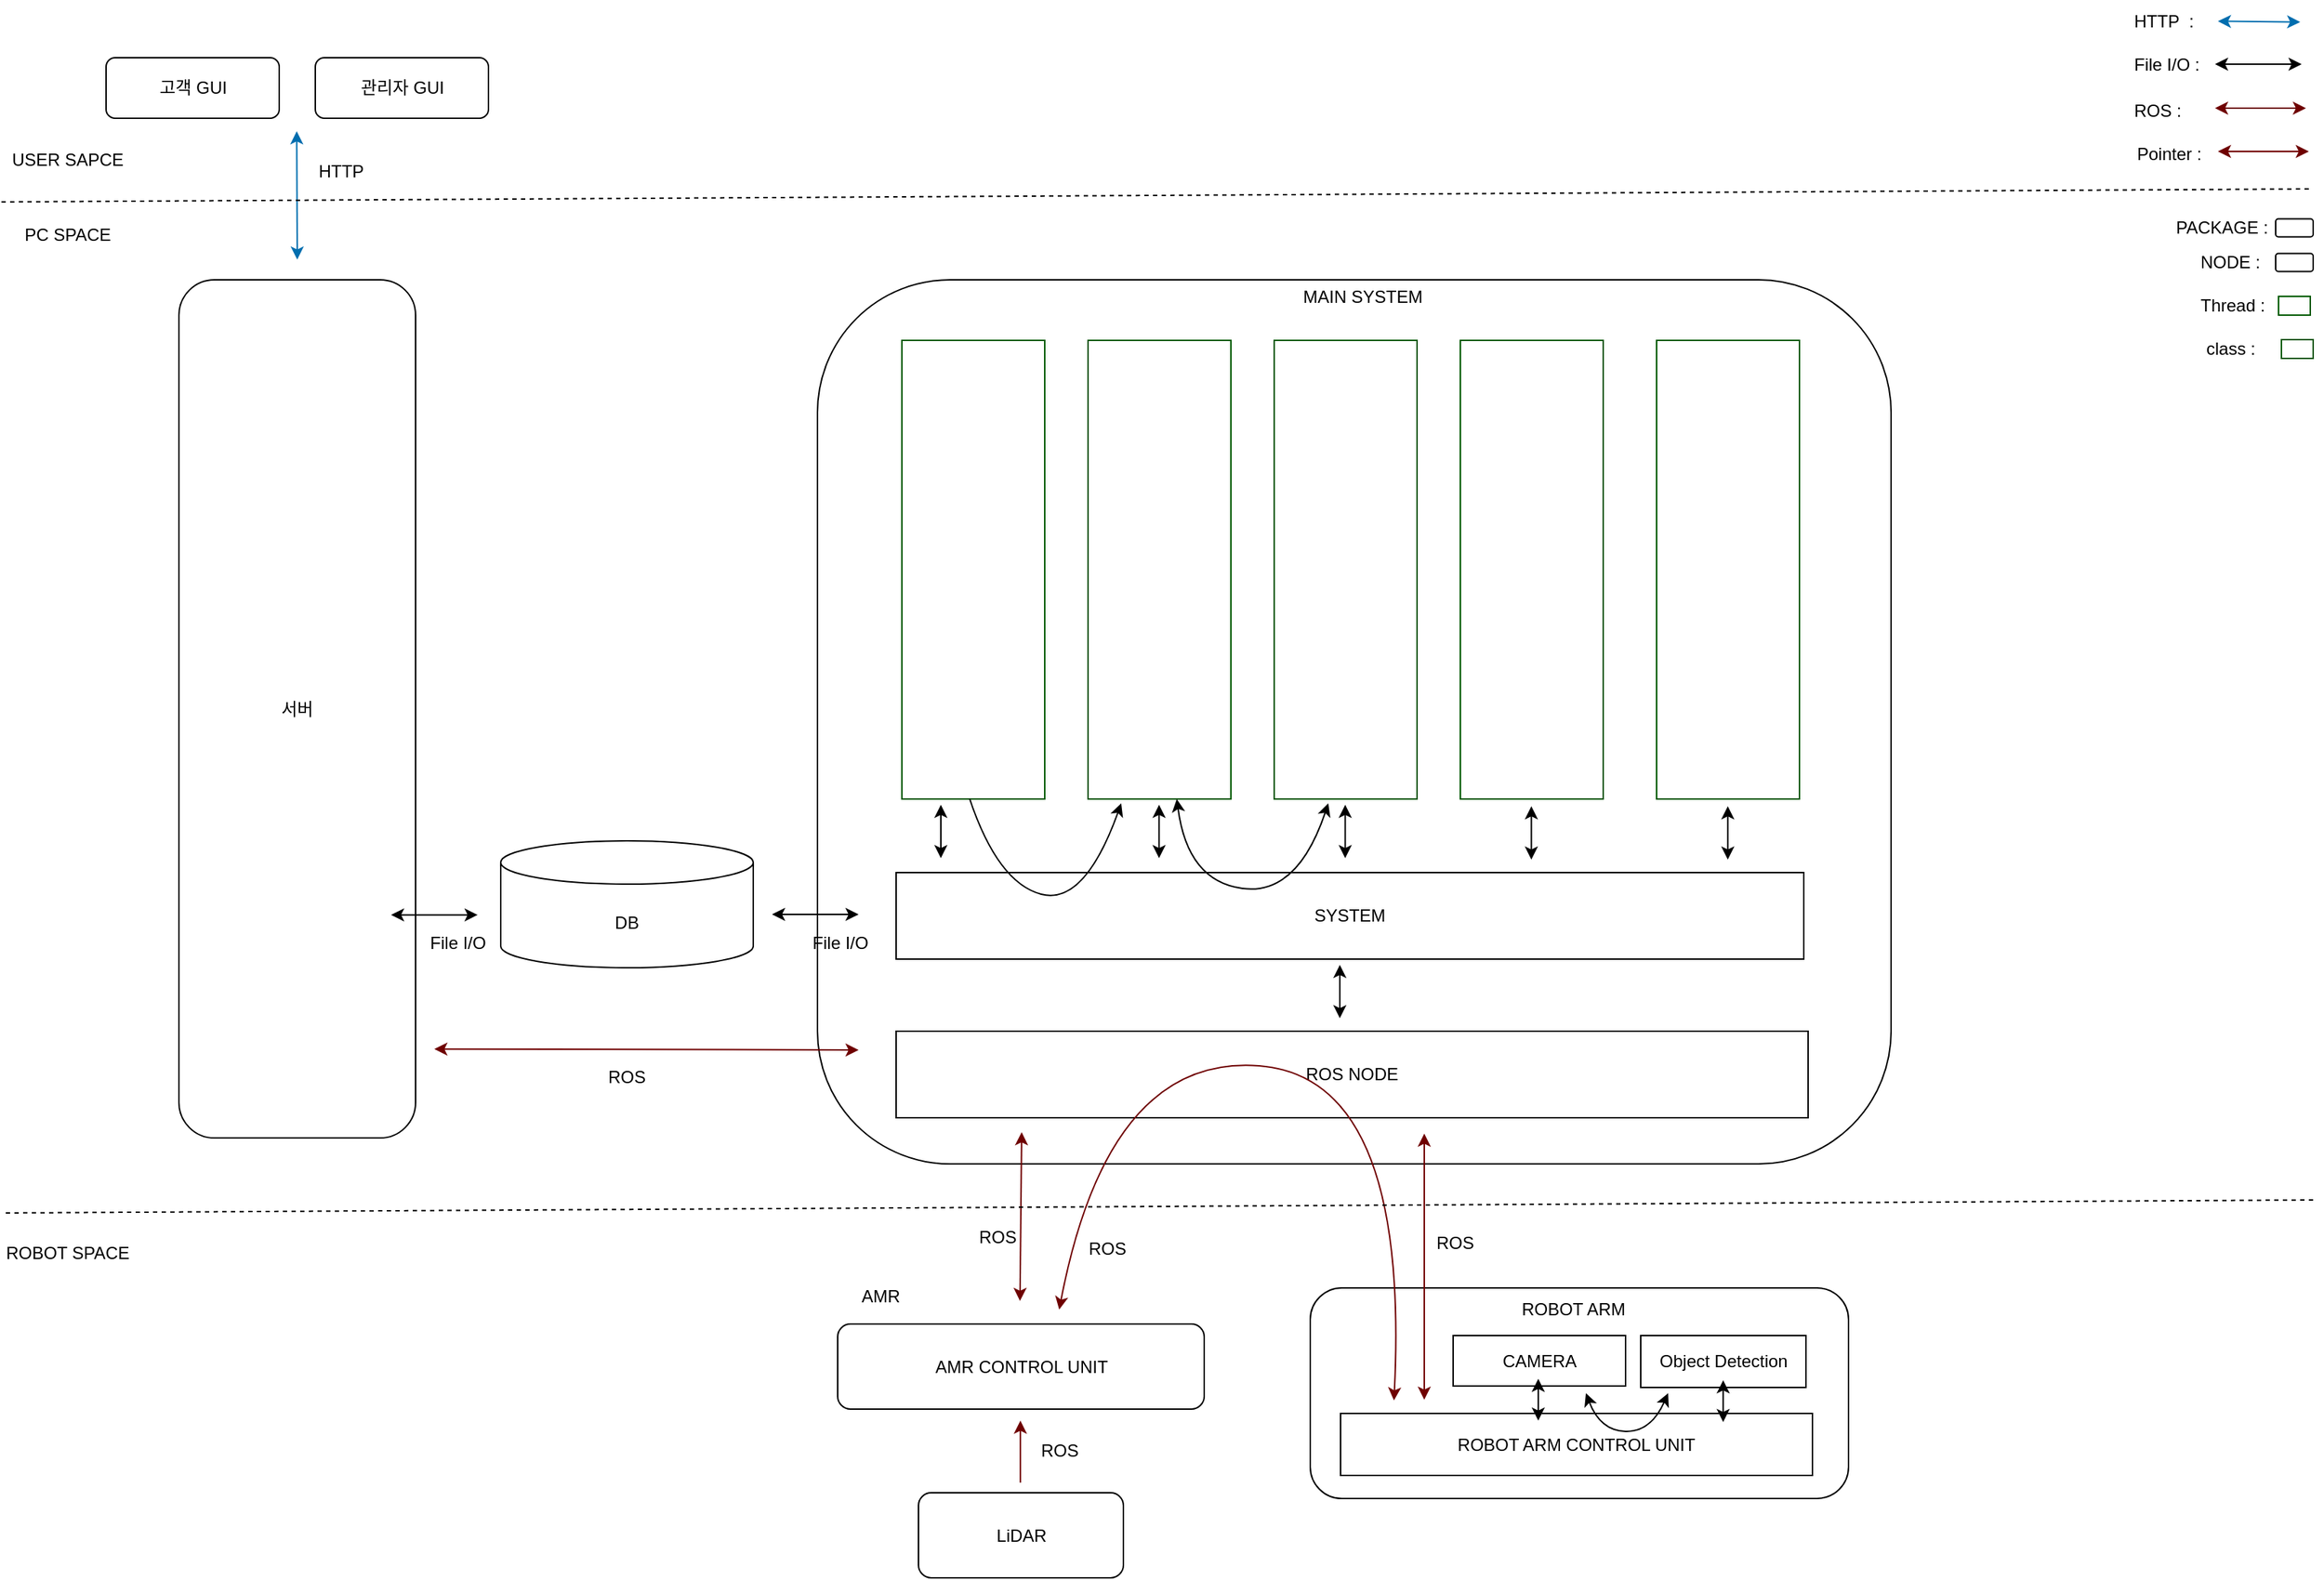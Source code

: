 <mxfile version="28.0.6">
  <diagram name="페이지-1" id="LBdb8xhU-YtjaAmzFrWP">
    <mxGraphModel dx="2473" dy="1442" grid="0" gridSize="10" guides="1" tooltips="1" connect="1" arrows="1" fold="1" page="1" pageScale="1" pageWidth="20000" pageHeight="10000" math="0" shadow="0">
      <root>
        <mxCell id="0" />
        <mxCell id="1" parent="0" />
        <mxCell id="aNPrGH-llg7NnUG7bPp5-61" value="" style="rounded=1;whiteSpace=wrap;html=1;fillColor=none;strokeColor=light-dark(#000000,#FFFF33);" parent="1" vertex="1">
          <mxGeometry x="11078" y="5316" width="373" height="146" as="geometry" />
        </mxCell>
        <mxCell id="aNPrGH-llg7NnUG7bPp5-3" value="고객 GUI" style="rounded=1;whiteSpace=wrap;html=1;" parent="1" vertex="1">
          <mxGeometry x="10243.5" y="4463" width="120" height="42" as="geometry" />
        </mxCell>
        <mxCell id="aNPrGH-llg7NnUG7bPp5-4" value="관리자 GUI" style="rounded=1;whiteSpace=wrap;html=1;" parent="1" vertex="1">
          <mxGeometry x="10388.5" y="4463" width="120" height="42" as="geometry" />
        </mxCell>
        <mxCell id="aNPrGH-llg7NnUG7bPp5-5" value="서버" style="rounded=1;whiteSpace=wrap;html=1;fillColor=none;strokeColor=light-dark(#000000,#FFFF33);" parent="1" vertex="1">
          <mxGeometry x="10294" y="4617" width="164" height="595" as="geometry" />
        </mxCell>
        <mxCell id="aNPrGH-llg7NnUG7bPp5-10" value="" style="rounded=1;whiteSpace=wrap;html=1;fillColor=none;strokeColor=light-dark(#000000,#4C0099);" parent="1" vertex="1">
          <mxGeometry x="10736.5" y="4617" width="744" height="613" as="geometry" />
        </mxCell>
        <mxCell id="aNPrGH-llg7NnUG7bPp5-12" value="DB" style="shape=cylinder3;whiteSpace=wrap;html=1;boundedLbl=1;backgroundOutline=1;size=15;fillColor=none;strokeColor=light-dark(#000000,#EA6B66);" parent="1" vertex="1">
          <mxGeometry x="10517" y="5006" width="175" height="88" as="geometry" />
        </mxCell>
        <mxCell id="aNPrGH-llg7NnUG7bPp5-13" value="SYSTEM" style="rounded=0;whiteSpace=wrap;html=1;" parent="1" vertex="1">
          <mxGeometry x="10791" y="5028" width="629" height="60" as="geometry" />
        </mxCell>
        <mxCell id="aNPrGH-llg7NnUG7bPp5-14" value="TASK&lt;div&gt;MANAGER&lt;/div&gt;" style="rounded=0;whiteSpace=wrap;html=1;fillColor=none;strokeColor=light-dark(#005700, #127312);fontColor=light-dark(#FFFFFF,#FFFFFF);gradientColor=default;labelBorderColor=none;" parent="1" vertex="1">
          <mxGeometry x="10795" y="4659" width="99" height="318" as="geometry" />
        </mxCell>
        <mxCell id="aNPrGH-llg7NnUG7bPp5-15" value="&lt;div&gt;AMR STSTE&lt;/div&gt;&lt;div&gt;MANAGER&lt;/div&gt;" style="rounded=0;whiteSpace=wrap;html=1;fillColor=none;strokeColor=light-dark(#005700, #127312);fontColor=light-dark(#FFFFFF,#FFFFFF);gradientColor=default;labelBorderColor=none;" parent="1" vertex="1">
          <mxGeometry x="10924" y="4659" width="99" height="318" as="geometry" />
        </mxCell>
        <mxCell id="aNPrGH-llg7NnUG7bPp5-16" value="&lt;div&gt;ROBOT ARM&lt;/div&gt;&lt;div&gt;STSTE&lt;/div&gt;&lt;div&gt;MANAGER&lt;/div&gt;" style="rounded=0;whiteSpace=wrap;html=1;fillColor=none;strokeColor=light-dark(#005700, #127312);fontColor=light-dark(#FFFFFF,#FFFFFF);gradientColor=default;labelBorderColor=none;" parent="1" vertex="1">
          <mxGeometry x="11053" y="4659" width="99" height="318" as="geometry" />
        </mxCell>
        <mxCell id="aNPrGH-llg7NnUG7bPp5-17" value="&lt;div&gt;LOCATION&lt;/div&gt;&lt;div&gt;MANAGER&lt;/div&gt;" style="rounded=0;whiteSpace=wrap;html=1;fillColor=none;strokeColor=light-dark(#005700, #127312);fontColor=light-dark(#FFFFFF,#FFFFFF);gradientColor=default;labelBorderColor=none;" parent="1" vertex="1">
          <mxGeometry x="11182" y="4659" width="99" height="318" as="geometry" />
        </mxCell>
        <mxCell id="aNPrGH-llg7NnUG7bPp5-18" value="ROS NODE" style="rounded=0;whiteSpace=wrap;html=1;" parent="1" vertex="1">
          <mxGeometry x="10791" y="5138" width="632" height="60" as="geometry" />
        </mxCell>
        <mxCell id="aNPrGH-llg7NnUG7bPp5-27" value="" style="endArrow=classic;startArrow=classic;html=1;rounded=0;" parent="1" edge="1">
          <mxGeometry width="50" height="50" relative="1" as="geometry">
            <mxPoint x="10822" y="5018" as="sourcePoint" />
            <mxPoint x="10822" y="4981" as="targetPoint" />
          </mxGeometry>
        </mxCell>
        <mxCell id="aNPrGH-llg7NnUG7bPp5-28" value="" style="endArrow=classic;startArrow=classic;html=1;rounded=0;" parent="1" edge="1">
          <mxGeometry width="50" height="50" relative="1" as="geometry">
            <mxPoint x="10973.22" y="5018" as="sourcePoint" />
            <mxPoint x="10973.22" y="4981" as="targetPoint" />
          </mxGeometry>
        </mxCell>
        <mxCell id="aNPrGH-llg7NnUG7bPp5-29" value="" style="endArrow=classic;startArrow=classic;html=1;rounded=0;" parent="1" edge="1">
          <mxGeometry width="50" height="50" relative="1" as="geometry">
            <mxPoint x="11102.22" y="5018" as="sourcePoint" />
            <mxPoint x="11102.22" y="4981" as="targetPoint" />
          </mxGeometry>
        </mxCell>
        <mxCell id="aNPrGH-llg7NnUG7bPp5-31" value="" style="curved=1;endArrow=classic;html=1;rounded=0;startArrow=classic;startFill=1;" parent="1" edge="1">
          <mxGeometry width="50" height="50" relative="1" as="geometry">
            <mxPoint x="10985.5" y="4977" as="sourcePoint" />
            <mxPoint x="11090.5" y="4980" as="targetPoint" />
            <Array as="points">
              <mxPoint x="10993" y="5034" />
              <mxPoint x="11069" y="5044" />
            </Array>
          </mxGeometry>
        </mxCell>
        <mxCell id="aNPrGH-llg7NnUG7bPp5-34" value="" style="curved=1;endArrow=classic;html=1;rounded=0;" parent="1" edge="1">
          <mxGeometry width="50" height="50" relative="1" as="geometry">
            <mxPoint x="10842" y="4977" as="sourcePoint" />
            <mxPoint x="10947" y="4980" as="targetPoint" />
            <Array as="points">
              <mxPoint x="10861.5" y="5035" />
              <mxPoint x="10921.5" y="5051" />
            </Array>
          </mxGeometry>
        </mxCell>
        <mxCell id="aNPrGH-llg7NnUG7bPp5-38" value="" style="endArrow=classic;startArrow=classic;html=1;rounded=0;" parent="1" edge="1">
          <mxGeometry width="50" height="50" relative="1" as="geometry">
            <mxPoint x="11231.22" y="5019" as="sourcePoint" />
            <mxPoint x="11231.22" y="4982" as="targetPoint" />
          </mxGeometry>
        </mxCell>
        <mxCell id="aNPrGH-llg7NnUG7bPp5-40" value="" style="endArrow=classic;startArrow=classic;html=1;rounded=0;fillColor=#a20025;strokeColor=light-dark(#6F0000, #ff0000);" parent="1" edge="1">
          <mxGeometry width="50" height="50" relative="1" as="geometry">
            <mxPoint x="10471" y="5150.33" as="sourcePoint" />
            <mxPoint x="10765" y="5151" as="targetPoint" />
          </mxGeometry>
        </mxCell>
        <mxCell id="aNPrGH-llg7NnUG7bPp5-43" value="" style="endArrow=classic;startArrow=classic;html=1;rounded=0;strokeColor=light-dark(#000000,#FFCCE6);" parent="1" edge="1">
          <mxGeometry width="50" height="50" relative="1" as="geometry">
            <mxPoint x="10705" y="5057" as="sourcePoint" />
            <mxPoint x="10765" y="5057" as="targetPoint" />
          </mxGeometry>
        </mxCell>
        <mxCell id="aNPrGH-llg7NnUG7bPp5-46" value="" style="endArrow=classic;startArrow=classic;html=1;rounded=0;strokeColor=light-dark(#006EAF, #0000ff);fillColor=#1ba1e2;" parent="1" edge="1">
          <mxGeometry width="50" height="50" relative="1" as="geometry">
            <mxPoint x="10376" y="4603" as="sourcePoint" />
            <mxPoint x="10375.62" y="4514" as="targetPoint" />
          </mxGeometry>
        </mxCell>
        <mxCell id="aNPrGH-llg7NnUG7bPp5-48" value="" style="endArrow=classic;startArrow=classic;html=1;rounded=0;strokeColor=light-dark(#000000,#FFCCE6);" parent="1" edge="1">
          <mxGeometry width="50" height="50" relative="1" as="geometry">
            <mxPoint x="10441" y="5057.33" as="sourcePoint" />
            <mxPoint x="10501" y="5057.33" as="targetPoint" />
          </mxGeometry>
        </mxCell>
        <mxCell id="aNPrGH-llg7NnUG7bPp5-52" value="ROBOT ARM CONTROL UNIT" style="rounded=0;whiteSpace=wrap;html=1;" parent="1" vertex="1">
          <mxGeometry x="11099" y="5403" width="327" height="43" as="geometry" />
        </mxCell>
        <mxCell id="aNPrGH-llg7NnUG7bPp5-54" value="CAMERA" style="rounded=0;whiteSpace=wrap;html=1;" parent="1" vertex="1">
          <mxGeometry x="11177" y="5349" width="119.5" height="35" as="geometry" />
        </mxCell>
        <mxCell id="aNPrGH-llg7NnUG7bPp5-56" value="" style="endArrow=classic;startArrow=classic;html=1;rounded=0;fillColor=#a20025;strokeColor=light-dark(#6F0000, #ff0000);" parent="1" edge="1">
          <mxGeometry width="50" height="50" relative="1" as="geometry">
            <mxPoint x="11157" y="5393.5" as="sourcePoint" />
            <mxPoint x="11157" y="5209" as="targetPoint" />
          </mxGeometry>
        </mxCell>
        <mxCell id="aNPrGH-llg7NnUG7bPp5-57" value="" style="endArrow=classic;html=1;rounded=0;strokeColor=light-dark(#6F0000, #ff0000);fillColor=#a20025;" parent="1" edge="1">
          <mxGeometry width="50" height="50" relative="1" as="geometry">
            <mxPoint x="10877.12" y="5451" as="sourcePoint" />
            <mxPoint x="10877.12" y="5408" as="targetPoint" />
          </mxGeometry>
        </mxCell>
        <mxCell id="aNPrGH-llg7NnUG7bPp5-58" value="" style="endArrow=classic;startArrow=classic;html=1;rounded=0;fillColor=#a20025;strokeColor=light-dark(#6F0000, #ff0000);" parent="1" edge="1">
          <mxGeometry width="50" height="50" relative="1" as="geometry">
            <mxPoint x="10876.83" y="5325" as="sourcePoint" />
            <mxPoint x="10878" y="5208" as="targetPoint" />
          </mxGeometry>
        </mxCell>
        <mxCell id="aNPrGH-llg7NnUG7bPp5-60" value="" style="curved=1;endArrow=classic;html=1;rounded=0;startArrow=classic;startFill=1;fillColor=#a20025;strokeColor=light-dark(#6F0000, #ff0000);" parent="1" edge="1">
          <mxGeometry width="50" height="50" relative="1" as="geometry">
            <mxPoint x="10904" y="5331" as="sourcePoint" />
            <mxPoint x="11136" y="5394" as="targetPoint" />
            <Array as="points">
              <mxPoint x="10938" y="5154" />
              <mxPoint x="11147" y="5170" />
            </Array>
          </mxGeometry>
        </mxCell>
        <mxCell id="aNPrGH-llg7NnUG7bPp5-62" value="MAIN SYSTEM" style="text;html=1;align=center;verticalAlign=middle;whiteSpace=wrap;rounded=0;" parent="1" vertex="1">
          <mxGeometry x="11062" y="4613.5" width="105" height="30" as="geometry" />
        </mxCell>
        <mxCell id="aNPrGH-llg7NnUG7bPp5-63" value="AMR" style="text;html=1;align=center;verticalAlign=middle;whiteSpace=wrap;rounded=0;" parent="1" vertex="1">
          <mxGeometry x="10728" y="5307" width="105" height="30" as="geometry" />
        </mxCell>
        <mxCell id="aNPrGH-llg7NnUG7bPp5-64" value="ROBOT ARM" style="text;html=1;align=center;verticalAlign=middle;whiteSpace=wrap;rounded=0;" parent="1" vertex="1">
          <mxGeometry x="11208" y="5316" width="105" height="30" as="geometry" />
        </mxCell>
        <mxCell id="aNPrGH-llg7NnUG7bPp5-68" value="AMR CONTROL UNIT" style="rounded=1;whiteSpace=wrap;html=1;fillColor=none;strokeColor=light-dark(#000000,#FFFF33);" parent="1" vertex="1">
          <mxGeometry x="10750.5" y="5341" width="254" height="59" as="geometry" />
        </mxCell>
        <mxCell id="aNPrGH-llg7NnUG7bPp5-69" value="LiDAR" style="rounded=1;whiteSpace=wrap;html=1;fillColor=none;strokeColor=light-dark(#000000,#FFFF33);" parent="1" vertex="1">
          <mxGeometry x="10806.5" y="5458" width="142" height="59" as="geometry" />
        </mxCell>
        <mxCell id="aNPrGH-llg7NnUG7bPp5-70" value="" style="endArrow=none;dashed=1;html=1;rounded=0;" parent="1" edge="1">
          <mxGeometry width="50" height="50" relative="1" as="geometry">
            <mxPoint x="10171" y="4563" as="sourcePoint" />
            <mxPoint x="11770" y="4554" as="targetPoint" />
          </mxGeometry>
        </mxCell>
        <mxCell id="aNPrGH-llg7NnUG7bPp5-71" value="" style="endArrow=none;dashed=1;html=1;rounded=0;" parent="1" edge="1">
          <mxGeometry width="50" height="50" relative="1" as="geometry">
            <mxPoint x="10174" y="5264" as="sourcePoint" />
            <mxPoint x="11773" y="5255" as="targetPoint" />
          </mxGeometry>
        </mxCell>
        <mxCell id="aNPrGH-llg7NnUG7bPp5-72" value="File I/O" style="text;html=1;align=center;verticalAlign=middle;whiteSpace=wrap;rounded=0;" parent="1" vertex="1">
          <mxGeometry x="10452" y="5062" width="71" height="30" as="geometry" />
        </mxCell>
        <mxCell id="aNPrGH-llg7NnUG7bPp5-75" value="File I/O" style="text;html=1;align=center;verticalAlign=middle;whiteSpace=wrap;rounded=0;" parent="1" vertex="1">
          <mxGeometry x="10717" y="5062" width="71" height="30" as="geometry" />
        </mxCell>
        <mxCell id="aNPrGH-llg7NnUG7bPp5-76" value="ROS" style="text;html=1;align=center;verticalAlign=middle;whiteSpace=wrap;rounded=0;" parent="1" vertex="1">
          <mxGeometry x="10569" y="5155" width="71" height="30" as="geometry" />
        </mxCell>
        <mxCell id="aNPrGH-llg7NnUG7bPp5-77" value="ROS" style="text;html=1;align=center;verticalAlign=middle;whiteSpace=wrap;rounded=0;" parent="1" vertex="1">
          <mxGeometry x="10826" y="5266" width="71" height="30" as="geometry" />
        </mxCell>
        <mxCell id="aNPrGH-llg7NnUG7bPp5-78" value="ROS" style="text;html=1;align=center;verticalAlign=middle;whiteSpace=wrap;rounded=0;" parent="1" vertex="1">
          <mxGeometry x="10902" y="5274" width="71" height="30" as="geometry" />
        </mxCell>
        <mxCell id="aNPrGH-llg7NnUG7bPp5-79" value="ROS" style="text;html=1;align=center;verticalAlign=middle;whiteSpace=wrap;rounded=0;" parent="1" vertex="1">
          <mxGeometry x="11143" y="5270" width="71" height="30" as="geometry" />
        </mxCell>
        <mxCell id="aNPrGH-llg7NnUG7bPp5-81" value="ROS" style="text;html=1;align=center;verticalAlign=middle;whiteSpace=wrap;rounded=0;" parent="1" vertex="1">
          <mxGeometry x="10869" y="5414" width="71" height="30" as="geometry" />
        </mxCell>
        <mxCell id="aNPrGH-llg7NnUG7bPp5-82" value="HTTP" style="text;html=1;align=center;verticalAlign=middle;whiteSpace=wrap;rounded=0;" parent="1" vertex="1">
          <mxGeometry x="10371" y="4527" width="71" height="30" as="geometry" />
        </mxCell>
        <mxCell id="aNPrGH-llg7NnUG7bPp5-83" value="USER SAPCE" style="text;html=1;align=center;verticalAlign=middle;whiteSpace=wrap;rounded=0;" parent="1" vertex="1">
          <mxGeometry x="10170" y="4519" width="94" height="30" as="geometry" />
        </mxCell>
        <mxCell id="aNPrGH-llg7NnUG7bPp5-85" value="ROBOT SPACE" style="text;html=1;align=center;verticalAlign=middle;whiteSpace=wrap;rounded=0;" parent="1" vertex="1">
          <mxGeometry x="10170" y="5277" width="94" height="30" as="geometry" />
        </mxCell>
        <mxCell id="aNPrGH-llg7NnUG7bPp5-86" value="PC SPACE" style="text;html=1;align=center;verticalAlign=middle;whiteSpace=wrap;rounded=0;" parent="1" vertex="1">
          <mxGeometry x="10170" y="4571" width="94" height="30" as="geometry" />
        </mxCell>
        <mxCell id="aNPrGH-llg7NnUG7bPp5-87" value="" style="rounded=1;whiteSpace=wrap;html=1;fillColor=none;strokeColor=light-dark(#000000,#FFFF33);" parent="1" vertex="1">
          <mxGeometry x="11747" y="4598.75" width="26" height="12.5" as="geometry" />
        </mxCell>
        <mxCell id="aNPrGH-llg7NnUG7bPp5-88" value="NODE :" style="text;html=1;align=left;verticalAlign=middle;whiteSpace=wrap;rounded=0;" parent="1" vertex="1">
          <mxGeometry x="11693" y="4590" width="73" height="30" as="geometry" />
        </mxCell>
        <mxCell id="aNPrGH-llg7NnUG7bPp5-90" value="Thread :" style="text;html=1;align=left;verticalAlign=middle;whiteSpace=wrap;rounded=0;" parent="1" vertex="1">
          <mxGeometry x="11693" y="4620" width="73" height="30" as="geometry" />
        </mxCell>
        <mxCell id="aNPrGH-llg7NnUG7bPp5-91" value="" style="rounded=0;whiteSpace=wrap;html=1;fillColor=none;strokeColor=light-dark(#005700, #127312);fontColor=light-dark(#FFFFFF,#FFFFFF);gradientColor=default;labelBorderColor=none;" parent="1" vertex="1">
          <mxGeometry x="11749" y="4628.5" width="22" height="13" as="geometry" />
        </mxCell>
        <mxCell id="aNPrGH-llg7NnUG7bPp5-92" value="File I/O :" style="text;html=1;align=left;verticalAlign=middle;whiteSpace=wrap;rounded=0;" parent="1" vertex="1">
          <mxGeometry x="11647" y="4453" width="73" height="30" as="geometry" />
        </mxCell>
        <mxCell id="aNPrGH-llg7NnUG7bPp5-94" value="" style="endArrow=classic;startArrow=classic;html=1;rounded=0;strokeColor=light-dark(#000000,#FFCCE6);" parent="1" edge="1">
          <mxGeometry width="50" height="50" relative="1" as="geometry">
            <mxPoint x="11705" y="4467.5" as="sourcePoint" />
            <mxPoint x="11765" y="4467.5" as="targetPoint" />
          </mxGeometry>
        </mxCell>
        <mxCell id="aNPrGH-llg7NnUG7bPp5-95" value="ROS :&amp;nbsp;" style="text;html=1;align=left;verticalAlign=middle;whiteSpace=wrap;rounded=0;" parent="1" vertex="1">
          <mxGeometry x="11647" y="4485" width="73" height="30" as="geometry" />
        </mxCell>
        <mxCell id="aNPrGH-llg7NnUG7bPp5-97" value="" style="endArrow=classic;startArrow=classic;html=1;rounded=0;fillColor=#a20025;strokeColor=light-dark(#6F0000, #ff0000);" parent="1" edge="1">
          <mxGeometry width="50" height="50" relative="1" as="geometry">
            <mxPoint x="11705" y="4498" as="sourcePoint" />
            <mxPoint x="11768" y="4498" as="targetPoint" />
          </mxGeometry>
        </mxCell>
        <mxCell id="aNPrGH-llg7NnUG7bPp5-99" value="HTTP&amp;nbsp; :" style="text;html=1;align=left;verticalAlign=middle;whiteSpace=wrap;rounded=0;" parent="1" vertex="1">
          <mxGeometry x="11647" y="4423" width="73" height="30" as="geometry" />
        </mxCell>
        <mxCell id="aNPrGH-llg7NnUG7bPp5-101" value="" style="endArrow=classic;startArrow=classic;html=1;rounded=0;strokeColor=light-dark(#006EAF, #0000ff);fillColor=#1ba1e2;" parent="1" edge="1">
          <mxGeometry width="50" height="50" relative="1" as="geometry">
            <mxPoint x="11707" y="4437.75" as="sourcePoint" />
            <mxPoint x="11764" y="4438.25" as="targetPoint" />
          </mxGeometry>
        </mxCell>
        <mxCell id="aNPrGH-llg7NnUG7bPp5-102" value="Pointer :&amp;nbsp;" style="text;html=1;align=left;verticalAlign=middle;whiteSpace=wrap;rounded=0;" parent="1" vertex="1">
          <mxGeometry x="11649" y="4515" width="73" height="30" as="geometry" />
        </mxCell>
        <mxCell id="aNPrGH-llg7NnUG7bPp5-103" value="" style="endArrow=classic;startArrow=classic;html=1;rounded=0;fillColor=#a20025;strokeColor=light-dark(#6F0000,#FFFFFF);" parent="1" edge="1">
          <mxGeometry width="50" height="50" relative="1" as="geometry">
            <mxPoint x="11707" y="4528" as="sourcePoint" />
            <mxPoint x="11770" y="4528" as="targetPoint" />
          </mxGeometry>
        </mxCell>
        <mxCell id="aNPrGH-llg7NnUG7bPp5-104" value="class :" style="text;html=1;align=left;verticalAlign=middle;whiteSpace=wrap;rounded=0;" parent="1" vertex="1">
          <mxGeometry x="11697" y="4650" width="73" height="30" as="geometry" />
        </mxCell>
        <mxCell id="aNPrGH-llg7NnUG7bPp5-105" value="" style="rounded=0;whiteSpace=wrap;html=1;fillColor=none;strokeColor=light-dark(#005700,#FFFFFF);fontColor=light-dark(#FFFFFF,#FFFFFF);gradientColor=default;labelBorderColor=none;" parent="1" vertex="1">
          <mxGeometry x="11751" y="4658.5" width="22" height="13" as="geometry" />
        </mxCell>
        <mxCell id="aNPrGH-llg7NnUG7bPp5-109" value="Object Detection" style="rounded=0;whiteSpace=wrap;html=1;" parent="1" vertex="1">
          <mxGeometry x="11307" y="5349" width="114.5" height="36" as="geometry" />
        </mxCell>
        <mxCell id="aNPrGH-llg7NnUG7bPp5-111" value="" style="curved=1;endArrow=classic;html=1;rounded=0;startArrow=classic;startFill=1;" parent="1" edge="1">
          <mxGeometry width="50" height="50" relative="1" as="geometry">
            <mxPoint x="11269" y="5389" as="sourcePoint" />
            <mxPoint x="11326" y="5389" as="targetPoint" />
            <Array as="points">
              <mxPoint x="11279" y="5415" />
              <mxPoint x="11314" y="5416" />
            </Array>
          </mxGeometry>
        </mxCell>
        <mxCell id="aNPrGH-llg7NnUG7bPp5-112" value="" style="endArrow=classic;startArrow=classic;html=1;rounded=0;" parent="1" edge="1">
          <mxGeometry width="50" height="50" relative="1" as="geometry">
            <mxPoint x="11364.14" y="5409" as="sourcePoint" />
            <mxPoint x="11364.14" y="5380" as="targetPoint" />
          </mxGeometry>
        </mxCell>
        <mxCell id="aNPrGH-llg7NnUG7bPp5-113" value="" style="endArrow=classic;startArrow=classic;html=1;rounded=0;" parent="1" edge="1">
          <mxGeometry width="50" height="50" relative="1" as="geometry">
            <mxPoint x="11236" y="5408" as="sourcePoint" />
            <mxPoint x="11236" y="5379" as="targetPoint" />
          </mxGeometry>
        </mxCell>
        <mxCell id="GlHdEY7KatL78kCnEBvp-2" value="&lt;div&gt;TRAFFIC&lt;/div&gt;" style="rounded=0;whiteSpace=wrap;html=1;fillColor=none;strokeColor=light-dark(#005700,#FFFFFF);fontColor=light-dark(#FFFFFF,#FFFFFF);gradientColor=default;labelBorderColor=none;" vertex="1" parent="1">
          <mxGeometry x="11318" y="4659" width="99" height="318" as="geometry" />
        </mxCell>
        <mxCell id="GlHdEY7KatL78kCnEBvp-3" value="" style="endArrow=classic;startArrow=classic;html=1;rounded=0;" edge="1" parent="1">
          <mxGeometry width="50" height="50" relative="1" as="geometry">
            <mxPoint x="11367.34" y="5019" as="sourcePoint" />
            <mxPoint x="11367.34" y="4982" as="targetPoint" />
          </mxGeometry>
        </mxCell>
        <mxCell id="GlHdEY7KatL78kCnEBvp-4" value="" style="endArrow=classic;startArrow=classic;html=1;rounded=0;" edge="1" parent="1">
          <mxGeometry width="50" height="50" relative="1" as="geometry">
            <mxPoint x="11098.49" y="5129" as="sourcePoint" />
            <mxPoint x="11098.49" y="5092" as="targetPoint" />
          </mxGeometry>
        </mxCell>
        <mxCell id="GlHdEY7KatL78kCnEBvp-5" value="" style="rounded=1;whiteSpace=wrap;html=1;fillColor=none;strokeColor=light-dark(#000000,#4C0099);" vertex="1" parent="1">
          <mxGeometry x="11747" y="4574.75" width="26" height="12.5" as="geometry" />
        </mxCell>
        <mxCell id="GlHdEY7KatL78kCnEBvp-6" value="PACKAGE :" style="text;html=1;align=left;verticalAlign=middle;whiteSpace=wrap;rounded=0;" vertex="1" parent="1">
          <mxGeometry x="11676" y="4566" width="73" height="30" as="geometry" />
        </mxCell>
      </root>
    </mxGraphModel>
  </diagram>
</mxfile>
